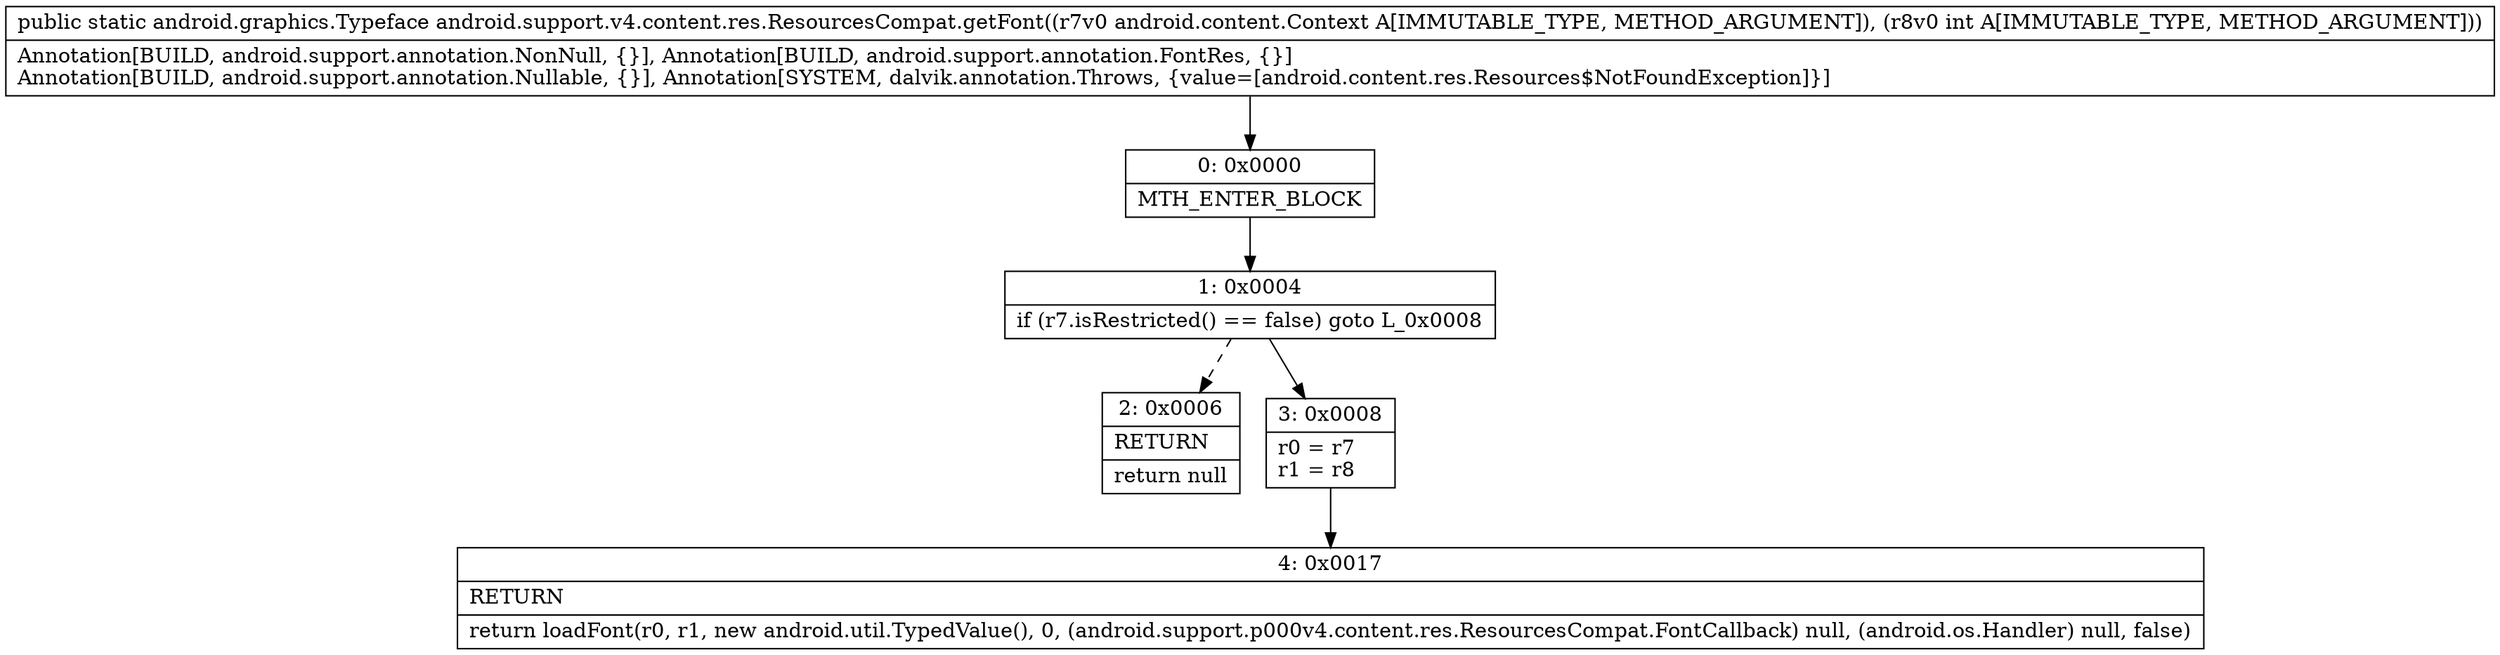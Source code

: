 digraph "CFG forandroid.support.v4.content.res.ResourcesCompat.getFont(Landroid\/content\/Context;I)Landroid\/graphics\/Typeface;" {
Node_0 [shape=record,label="{0\:\ 0x0000|MTH_ENTER_BLOCK\l}"];
Node_1 [shape=record,label="{1\:\ 0x0004|if (r7.isRestricted() == false) goto L_0x0008\l}"];
Node_2 [shape=record,label="{2\:\ 0x0006|RETURN\l|return null\l}"];
Node_3 [shape=record,label="{3\:\ 0x0008|r0 = r7\lr1 = r8\l}"];
Node_4 [shape=record,label="{4\:\ 0x0017|RETURN\l|return loadFont(r0, r1, new android.util.TypedValue(), 0, (android.support.p000v4.content.res.ResourcesCompat.FontCallback) null, (android.os.Handler) null, false)\l}"];
MethodNode[shape=record,label="{public static android.graphics.Typeface android.support.v4.content.res.ResourcesCompat.getFont((r7v0 android.content.Context A[IMMUTABLE_TYPE, METHOD_ARGUMENT]), (r8v0 int A[IMMUTABLE_TYPE, METHOD_ARGUMENT]))  | Annotation[BUILD, android.support.annotation.NonNull, \{\}], Annotation[BUILD, android.support.annotation.FontRes, \{\}]\lAnnotation[BUILD, android.support.annotation.Nullable, \{\}], Annotation[SYSTEM, dalvik.annotation.Throws, \{value=[android.content.res.Resources$NotFoundException]\}]\l}"];
MethodNode -> Node_0;
Node_0 -> Node_1;
Node_1 -> Node_2[style=dashed];
Node_1 -> Node_3;
Node_3 -> Node_4;
}

